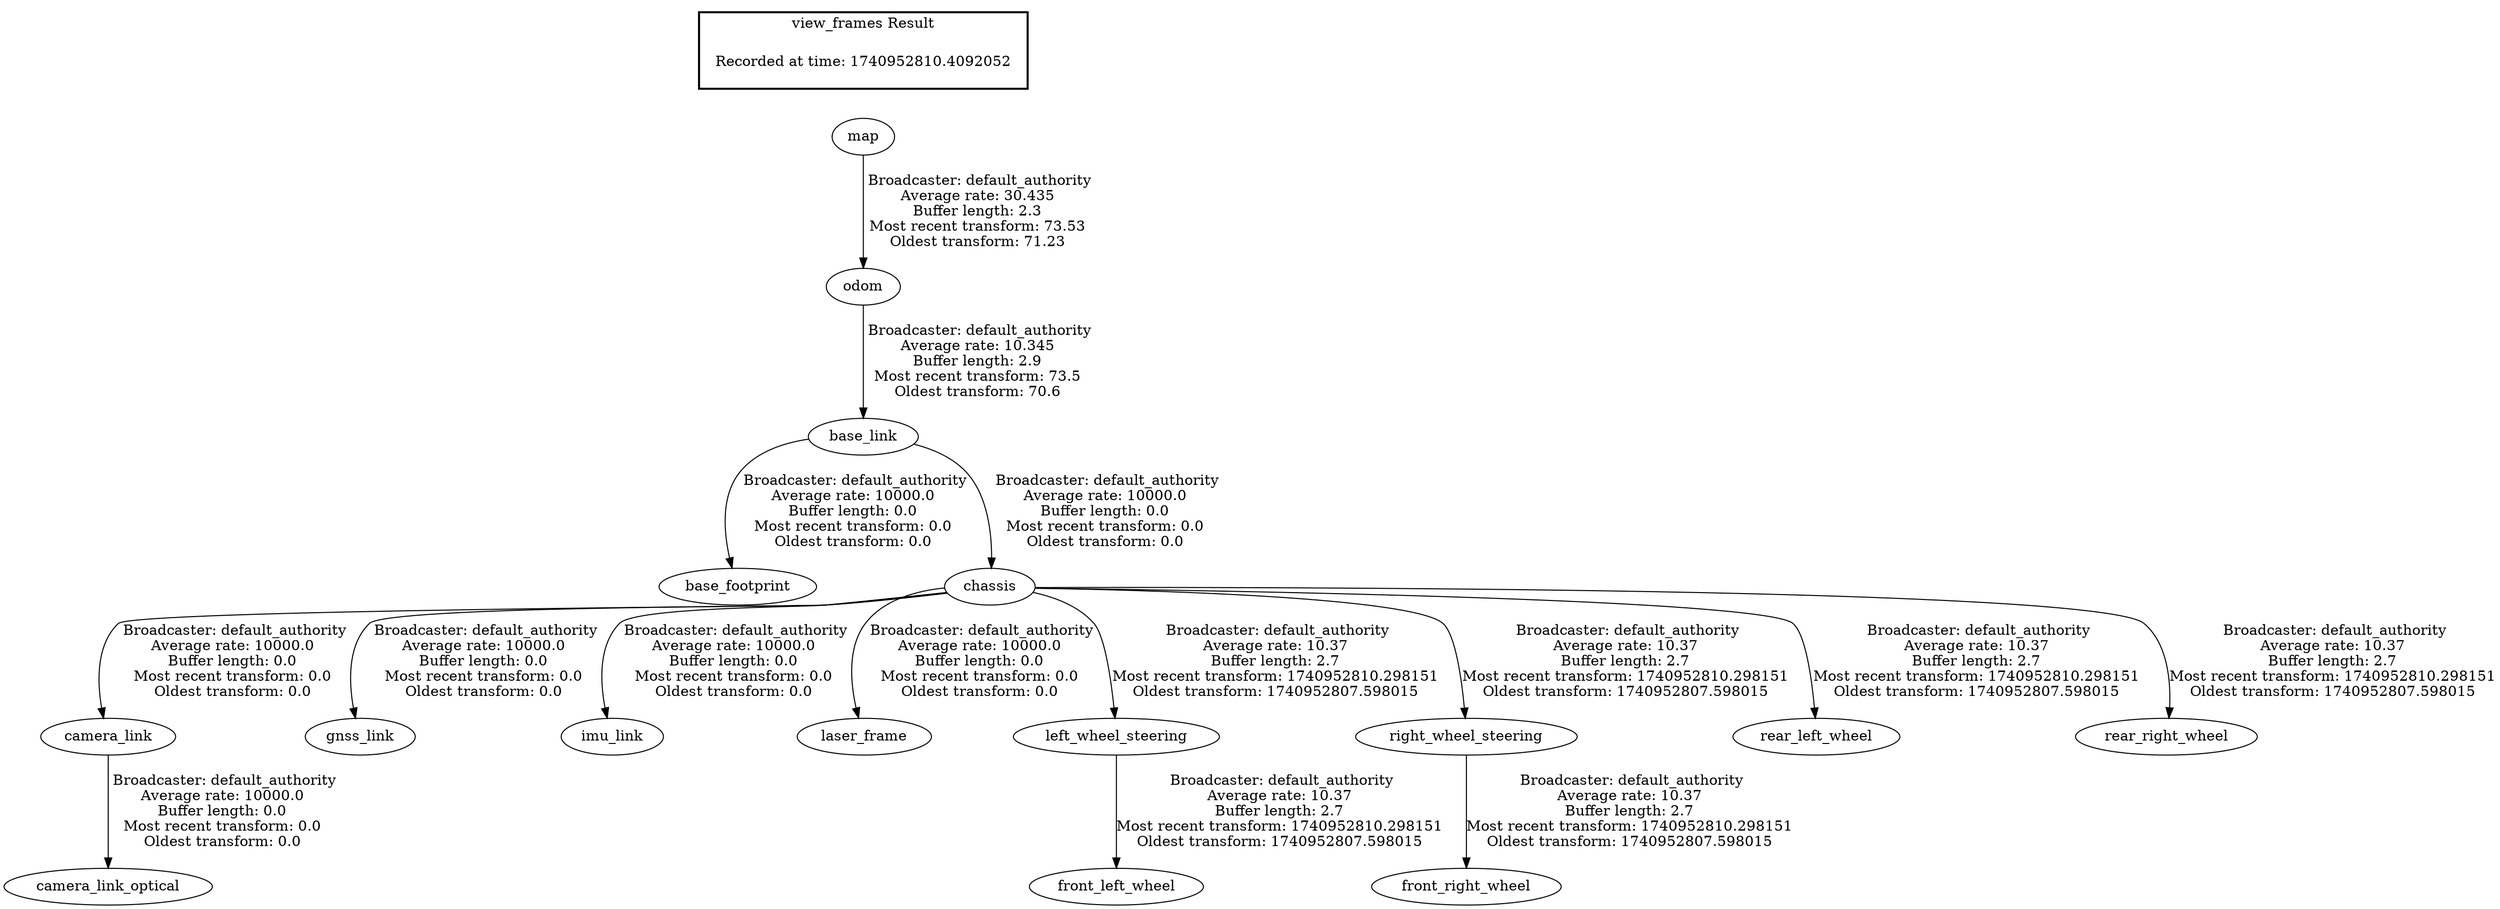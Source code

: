 digraph G {
"odom" -> "base_link"[label=" Broadcaster: default_authority\nAverage rate: 10.345\nBuffer length: 2.9\nMost recent transform: 73.5\nOldest transform: 70.6\n"];
"map" -> "odom"[label=" Broadcaster: default_authority\nAverage rate: 30.435\nBuffer length: 2.3\nMost recent transform: 73.53\nOldest transform: 71.23\n"];
"base_link" -> "base_footprint"[label=" Broadcaster: default_authority\nAverage rate: 10000.0\nBuffer length: 0.0\nMost recent transform: 0.0\nOldest transform: 0.0\n"];
"chassis" -> "camera_link"[label=" Broadcaster: default_authority\nAverage rate: 10000.0\nBuffer length: 0.0\nMost recent transform: 0.0\nOldest transform: 0.0\n"];
"base_link" -> "chassis"[label=" Broadcaster: default_authority\nAverage rate: 10000.0\nBuffer length: 0.0\nMost recent transform: 0.0\nOldest transform: 0.0\n"];
"camera_link" -> "camera_link_optical"[label=" Broadcaster: default_authority\nAverage rate: 10000.0\nBuffer length: 0.0\nMost recent transform: 0.0\nOldest transform: 0.0\n"];
"chassis" -> "gnss_link"[label=" Broadcaster: default_authority\nAverage rate: 10000.0\nBuffer length: 0.0\nMost recent transform: 0.0\nOldest transform: 0.0\n"];
"chassis" -> "imu_link"[label=" Broadcaster: default_authority\nAverage rate: 10000.0\nBuffer length: 0.0\nMost recent transform: 0.0\nOldest transform: 0.0\n"];
"chassis" -> "laser_frame"[label=" Broadcaster: default_authority\nAverage rate: 10000.0\nBuffer length: 0.0\nMost recent transform: 0.0\nOldest transform: 0.0\n"];
"left_wheel_steering" -> "front_left_wheel"[label=" Broadcaster: default_authority\nAverage rate: 10.37\nBuffer length: 2.7\nMost recent transform: 1740952810.298151\nOldest transform: 1740952807.598015\n"];
"chassis" -> "left_wheel_steering"[label=" Broadcaster: default_authority\nAverage rate: 10.37\nBuffer length: 2.7\nMost recent transform: 1740952810.298151\nOldest transform: 1740952807.598015\n"];
"right_wheel_steering" -> "front_right_wheel"[label=" Broadcaster: default_authority\nAverage rate: 10.37\nBuffer length: 2.7\nMost recent transform: 1740952810.298151\nOldest transform: 1740952807.598015\n"];
"chassis" -> "right_wheel_steering"[label=" Broadcaster: default_authority\nAverage rate: 10.37\nBuffer length: 2.7\nMost recent transform: 1740952810.298151\nOldest transform: 1740952807.598015\n"];
"chassis" -> "rear_left_wheel"[label=" Broadcaster: default_authority\nAverage rate: 10.37\nBuffer length: 2.7\nMost recent transform: 1740952810.298151\nOldest transform: 1740952807.598015\n"];
"chassis" -> "rear_right_wheel"[label=" Broadcaster: default_authority\nAverage rate: 10.37\nBuffer length: 2.7\nMost recent transform: 1740952810.298151\nOldest transform: 1740952807.598015\n"];
edge [style=invis];
 subgraph cluster_legend { style=bold; color=black; label ="view_frames Result";
"Recorded at time: 1740952810.4092052"[ shape=plaintext ] ;
}->"map";
}